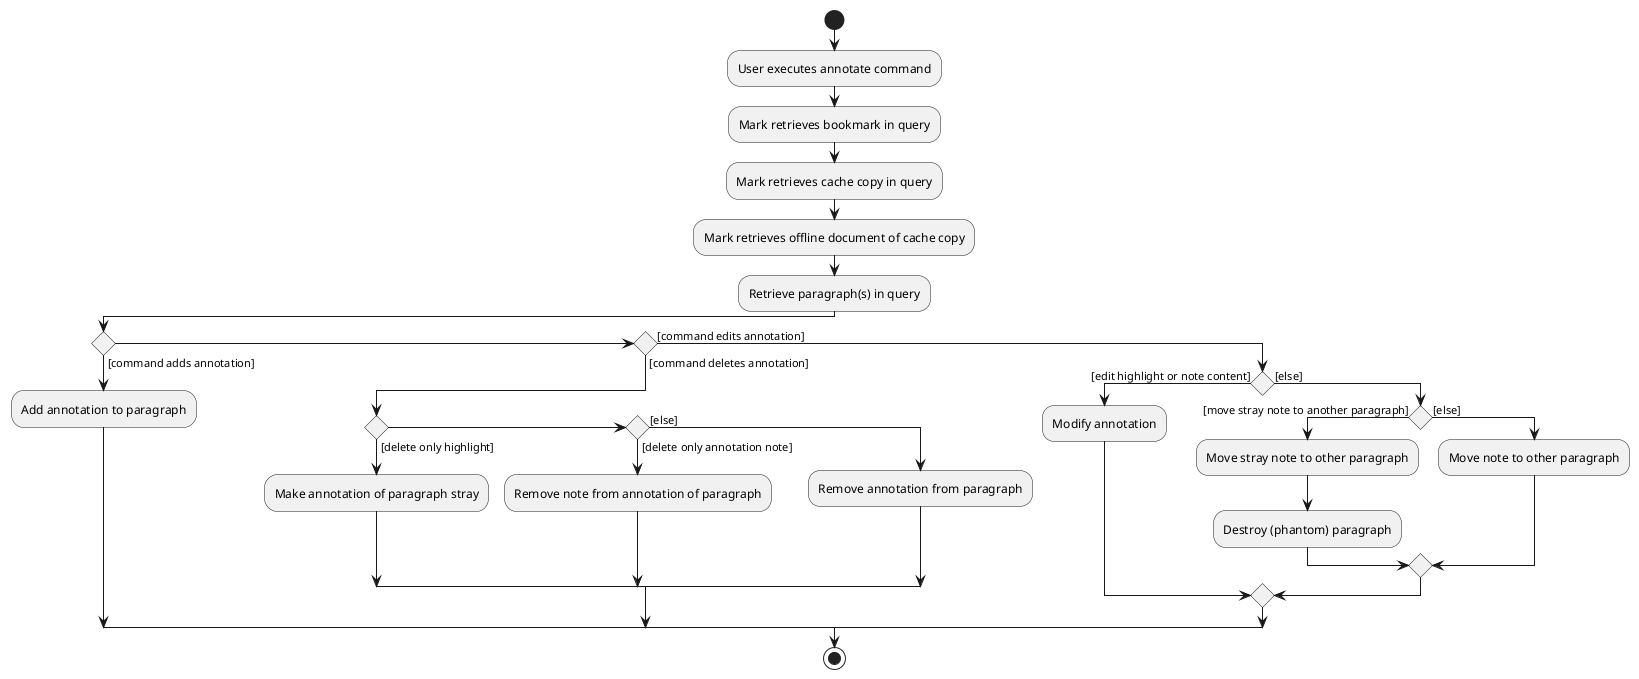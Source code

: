 @startuml
start
:User executes annotate command;
:Mark retrieves bookmark in query;
:Mark retrieves cache copy in query;
:Mark retrieves offline document of cache copy;

'Since the beta syntax does not support placing the condition outside the
'diamond we place it as the true branch instead.

:Retrieve paragraph(s) in query;
if () then ([command adds annotation])
    :Add annotation to paragraph;
else if () then ([command deletes annotation])
    if () then ([delete only highlight])
        :Make annotation of paragraph stray;
    else if () then ([delete only annotation note])
        :Remove note from annotation of paragraph;
    else ([else])
        :Remove annotation from paragraph;
    endif
else ([command edits annotation])
    if () then ([edit highlight or note content])
        :Modify annotation;
    else ([else])
        if () then ([move stray note to another paragraph])
            :Move stray note to other paragraph;
            :Destroy (phantom) paragraph;
        else ([else])
            :Move note to other paragraph;
        endif
    endif
endif
stop
@enduml
